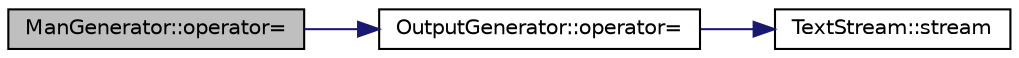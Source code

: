digraph "ManGenerator::operator="
{
 // LATEX_PDF_SIZE
  edge [fontname="Helvetica",fontsize="10",labelfontname="Helvetica",labelfontsize="10"];
  node [fontname="Helvetica",fontsize="10",shape=record];
  rankdir="LR";
  Node1 [label="ManGenerator::operator=",height=0.2,width=0.4,color="black", fillcolor="grey75", style="filled", fontcolor="black",tooltip=" "];
  Node1 -> Node2 [color="midnightblue",fontsize="10",style="solid",fontname="Helvetica"];
  Node2 [label="OutputGenerator::operator=",height=0.2,width=0.4,color="black", fillcolor="white", style="filled",URL="$classOutputGenerator.html#a199015661a17fca46ba8c041408d4adc",tooltip=" "];
  Node2 -> Node3 [color="midnightblue",fontsize="10",style="solid",fontname="Helvetica"];
  Node3 [label="TextStream::stream",height=0.2,width=0.4,color="black", fillcolor="white", style="filled",URL="$classTextStream.html#a1d61011a2d8962b0bdbec11483ae5790",tooltip=" "];
}
